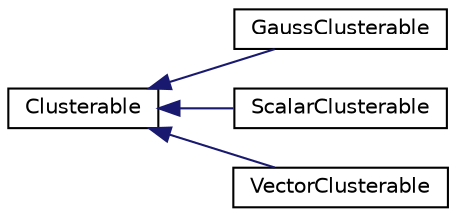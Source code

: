 digraph "Graphical Class Hierarchy"
{
  edge [fontname="Helvetica",fontsize="10",labelfontname="Helvetica",labelfontsize="10"];
  node [fontname="Helvetica",fontsize="10",shape=record];
  rankdir="LR";
  Node0 [label="Clusterable",height=0.2,width=0.4,color="black", fillcolor="white", style="filled",URL="$classkaldi_1_1Clusterable.html"];
  Node0 -> Node1 [dir="back",color="midnightblue",fontsize="10",style="solid",fontname="Helvetica"];
  Node1 [label="GaussClusterable",height=0.2,width=0.4,color="black", fillcolor="white", style="filled",URL="$classkaldi_1_1GaussClusterable.html",tooltip="GaussClusterable wraps Gaussian statistics in a form accessible to generic clustering algorithms..."];
  Node0 -> Node2 [dir="back",color="midnightblue",fontsize="10",style="solid",fontname="Helvetica"];
  Node2 [label="ScalarClusterable",height=0.2,width=0.4,color="black", fillcolor="white", style="filled",URL="$classkaldi_1_1ScalarClusterable.html",tooltip="ScalarClusterable clusters scalars with x^2 loss. "];
  Node0 -> Node3 [dir="back",color="midnightblue",fontsize="10",style="solid",fontname="Helvetica"];
  Node3 [label="VectorClusterable",height=0.2,width=0.4,color="black", fillcolor="white", style="filled",URL="$classkaldi_1_1VectorClusterable.html",tooltip="VectorClusterable wraps vectors in a form accessible to generic clustering algorithms. "];
}
